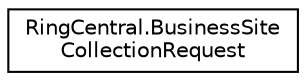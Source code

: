 digraph "Graphical Class Hierarchy"
{
 // LATEX_PDF_SIZE
  edge [fontname="Helvetica",fontsize="10",labelfontname="Helvetica",labelfontsize="10"];
  node [fontname="Helvetica",fontsize="10",shape=record];
  rankdir="LR";
  Node0 [label="RingCentral.BusinessSite\lCollectionRequest",height=0.2,width=0.4,color="black", fillcolor="white", style="filled",URL="$classRingCentral_1_1BusinessSiteCollectionRequest.html",tooltip=" "];
}
